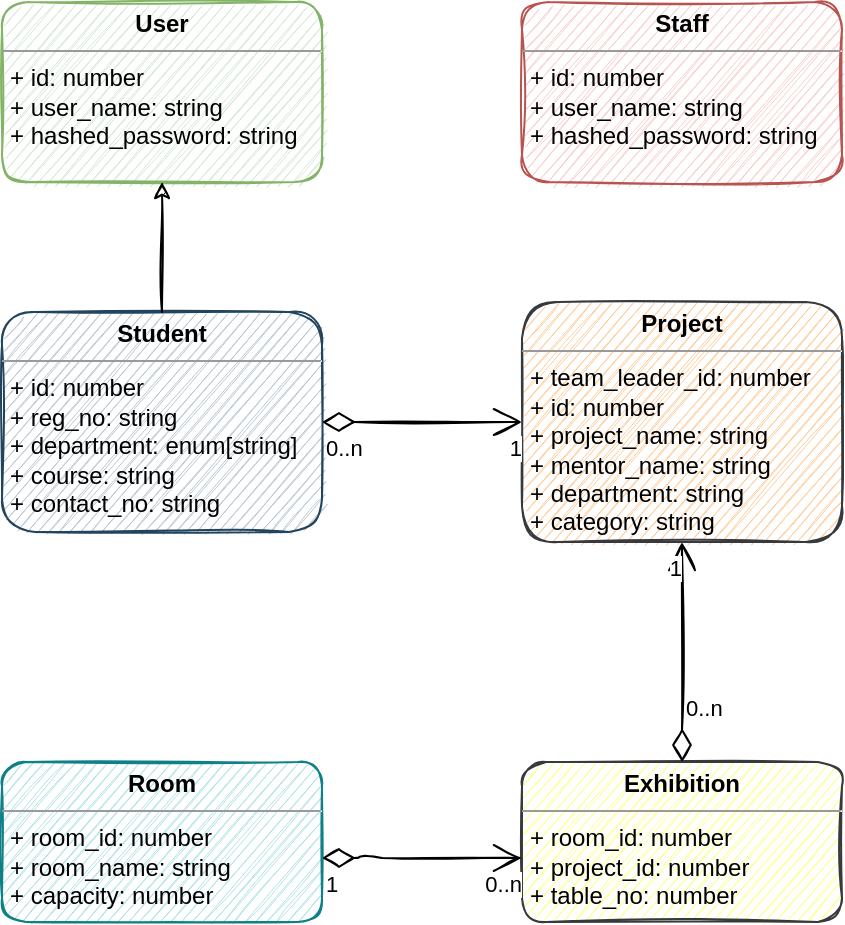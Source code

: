 <mxfile version="13.4.5" type="device"><diagram id="ICSTQyv0FHfDmfzOR588" name="Page-1"><mxGraphModel dx="677" dy="391" grid="1" gridSize="10" guides="1" tooltips="1" connect="1" arrows="1" fold="1" page="1" pageScale="1" pageWidth="827" pageHeight="1169" math="0" shadow="0"><root><mxCell id="0"/><mxCell id="1" parent="0"/><mxCell id="Ad_Q_UFNTiteqXvxA-wj-1" value="&lt;p style=&quot;margin: 0px ; margin-top: 4px ; text-align: center&quot;&gt;&lt;b&gt;User&lt;/b&gt;&lt;/p&gt;&lt;hr size=&quot;1&quot;&gt;&lt;p style=&quot;margin: 0px ; margin-left: 4px&quot;&gt;+ id: number&lt;/p&gt;&lt;p style=&quot;margin: 0px ; margin-left: 4px&quot;&gt;+ user_name: string&lt;/p&gt;&lt;p style=&quot;margin: 0px ; margin-left: 4px&quot;&gt;+ hashed_password: string&lt;/p&gt;&lt;p style=&quot;margin: 0px ; margin-left: 4px&quot;&gt;&lt;br&gt;&lt;/p&gt;" style="verticalAlign=top;align=left;overflow=fill;fontSize=12;fontFamily=Helvetica;html=1;rounded=1;glass=0;sketch=1;fillColor=#d5e8d4;strokeColor=#82b366;" parent="1" vertex="1"><mxGeometry x="140" y="310" width="160" height="90" as="geometry"/></mxCell><mxCell id="Ad_Q_UFNTiteqXvxA-wj-2" value="&lt;p style=&quot;margin: 0px ; margin-top: 4px ; text-align: center&quot;&gt;&lt;b&gt;Staff&lt;/b&gt;&lt;/p&gt;&lt;hr size=&quot;1&quot;&gt;&lt;p style=&quot;margin: 0px 0px 0px 4px&quot;&gt;+ id: number&lt;/p&gt;&lt;p style=&quot;margin: 0px 0px 0px 4px&quot;&gt;+ user_name: string&lt;/p&gt;&lt;p style=&quot;margin: 0px 0px 0px 4px&quot;&gt;+ hashed_password: string&lt;/p&gt;&lt;p style=&quot;margin: 0px ; margin-left: 4px&quot;&gt;&lt;br&gt;&lt;/p&gt;" style="verticalAlign=top;align=left;overflow=fill;fontSize=12;fontFamily=Helvetica;html=1;rounded=1;shadow=0;sketch=1;fillColor=#f8cecc;strokeColor=#b85450;" parent="1" vertex="1"><mxGeometry x="400" y="310" width="160" height="90" as="geometry"/></mxCell><mxCell id="ZQggpq9BLIOqxQMA0T0o-1" value="&lt;p style=&quot;margin: 0px ; margin-top: 4px ; text-align: center&quot;&gt;&lt;b&gt;Student&lt;/b&gt;&lt;/p&gt;&lt;hr size=&quot;1&quot;&gt;&lt;p style=&quot;margin: 0px ; margin-left: 4px&quot;&gt;+ id: number&lt;/p&gt;&lt;p style=&quot;margin: 0px ; margin-left: 4px&quot;&gt;+ reg_no: string&lt;/p&gt;&lt;p style=&quot;margin: 0px ; margin-left: 4px&quot;&gt;+ department: enum[string]&lt;/p&gt;&lt;p style=&quot;margin: 0px ; margin-left: 4px&quot;&gt;+ course: string&lt;/p&gt;&lt;p style=&quot;margin: 0px ; margin-left: 4px&quot;&gt;+ contact_no: string&lt;/p&gt;&lt;p style=&quot;margin: 0px ; margin-left: 4px&quot;&gt;&lt;br&gt;&lt;/p&gt;" style="verticalAlign=top;align=left;overflow=fill;fontSize=12;fontFamily=Helvetica;html=1;rounded=1;sketch=1;fillColor=#bac8d3;strokeColor=#23445d;" vertex="1" parent="1"><mxGeometry x="140" y="465" width="160" height="110" as="geometry"/></mxCell><mxCell id="ZQggpq9BLIOqxQMA0T0o-2" value="&lt;p style=&quot;margin: 0px ; margin-top: 4px ; text-align: center&quot;&gt;&lt;b&gt;Project&lt;/b&gt;&lt;/p&gt;&lt;hr size=&quot;1&quot;&gt;&lt;p style=&quot;margin: 0px ; margin-left: 4px&quot;&gt;+ team_leader_id: number&lt;/p&gt;&lt;p style=&quot;margin: 0px ; margin-left: 4px&quot;&gt;+ id: number&lt;/p&gt;&lt;p style=&quot;margin: 0px ; margin-left: 4px&quot;&gt;+ project_name: string&lt;/p&gt;&lt;p style=&quot;margin: 0px ; margin-left: 4px&quot;&gt;+ mentor_name: string&lt;/p&gt;&lt;p style=&quot;margin: 0px ; margin-left: 4px&quot;&gt;+ department: string&lt;/p&gt;&lt;p style=&quot;margin: 0px ; margin-left: 4px&quot;&gt;+ category: string&lt;/p&gt;&lt;p style=&quot;margin: 0px ; margin-left: 4px&quot;&gt;&lt;br&gt;&lt;/p&gt;" style="verticalAlign=top;align=left;overflow=fill;fontSize=12;fontFamily=Helvetica;html=1;rounded=1;sketch=1;fillColor=#ffcc99;strokeColor=#36393d;" vertex="1" parent="1"><mxGeometry x="400" y="460" width="160" height="120" as="geometry"/></mxCell><mxCell id="ZQggpq9BLIOqxQMA0T0o-3" value="&lt;p style=&quot;margin: 0px ; margin-top: 4px ; text-align: center&quot;&gt;&lt;b&gt;Room&lt;/b&gt;&lt;/p&gt;&lt;hr size=&quot;1&quot;&gt;&lt;p style=&quot;margin: 0px ; margin-left: 4px&quot;&gt;+ room_id: number&lt;/p&gt;&lt;p style=&quot;margin: 0px ; margin-left: 4px&quot;&gt;+ room_name: string&lt;/p&gt;&lt;p style=&quot;margin: 0px ; margin-left: 4px&quot;&gt;+ capacity: number&lt;/p&gt;&lt;p style=&quot;margin: 0px ; margin-left: 4px&quot;&gt;&lt;br&gt;&lt;/p&gt;" style="verticalAlign=top;align=left;overflow=fill;fontSize=12;fontFamily=Helvetica;html=1;rounded=1;sketch=1;fillColor=#b0e3e6;strokeColor=#0e8088;" vertex="1" parent="1"><mxGeometry x="140" y="690" width="160" height="80" as="geometry"/></mxCell><mxCell id="ZQggpq9BLIOqxQMA0T0o-4" value="&lt;p style=&quot;margin: 0px ; margin-top: 4px ; text-align: center&quot;&gt;&lt;b&gt;Exhibition&lt;/b&gt;&lt;/p&gt;&lt;hr size=&quot;1&quot;&gt;&lt;p style=&quot;margin: 0px ; margin-left: 4px&quot;&gt;+ room_id: number&lt;/p&gt;&lt;p style=&quot;margin: 0px ; margin-left: 4px&quot;&gt;+ project_id: number&lt;/p&gt;&lt;p style=&quot;margin: 0px ; margin-left: 4px&quot;&gt;+ table_no: number&lt;/p&gt;&lt;p style=&quot;margin: 0px ; margin-left: 4px&quot;&gt;&lt;br&gt;&lt;/p&gt;" style="verticalAlign=top;align=left;overflow=fill;fontSize=12;fontFamily=Helvetica;html=1;rounded=1;sketch=1;fillColor=#ffff88;strokeColor=#36393d;" vertex="1" parent="1"><mxGeometry x="400" y="690" width="160" height="80" as="geometry"/></mxCell><mxCell id="ZQggpq9BLIOqxQMA0T0o-5" value="" style="endArrow=classic;html=1;entryX=0.5;entryY=1;entryDx=0;entryDy=0;sketch=1;" edge="1" parent="1" source="ZQggpq9BLIOqxQMA0T0o-1" target="Ad_Q_UFNTiteqXvxA-wj-1"><mxGeometry width="50" height="50" relative="1" as="geometry"><mxPoint x="270" y="460" as="sourcePoint"/><mxPoint x="320" y="410" as="targetPoint"/></mxGeometry></mxCell><mxCell id="ZQggpq9BLIOqxQMA0T0o-6" value="" style="endArrow=open;html=1;endSize=12;startArrow=diamondThin;startSize=14;startFill=0;edgeStyle=orthogonalEdgeStyle;sketch=1;" edge="1" parent="1" source="ZQggpq9BLIOqxQMA0T0o-3" target="ZQggpq9BLIOqxQMA0T0o-4"><mxGeometry relative="1" as="geometry"><mxPoint x="220" y="730" as="sourcePoint"/><mxPoint x="380" y="730" as="targetPoint"/><Array as="points"><mxPoint x="320" y="738"/><mxPoint x="320" y="738"/></Array></mxGeometry></mxCell><mxCell id="ZQggpq9BLIOqxQMA0T0o-7" value="1" style="edgeLabel;resizable=0;html=1;align=left;verticalAlign=top;" connectable="0" vertex="1" parent="ZQggpq9BLIOqxQMA0T0o-6"><mxGeometry x="-1" relative="1" as="geometry"/></mxCell><mxCell id="ZQggpq9BLIOqxQMA0T0o-8" value="0..n" style="edgeLabel;resizable=0;html=1;align=right;verticalAlign=top;" connectable="0" vertex="1" parent="ZQggpq9BLIOqxQMA0T0o-6"><mxGeometry x="1" relative="1" as="geometry"/></mxCell><mxCell id="ZQggpq9BLIOqxQMA0T0o-9" value="" style="endArrow=open;html=1;endSize=12;startArrow=diamondThin;startSize=14;startFill=0;edgeStyle=orthogonalEdgeStyle;entryX=0.5;entryY=1;entryDx=0;entryDy=0;exitX=0.5;exitY=0;exitDx=0;exitDy=0;sketch=1;" edge="1" parent="1" source="ZQggpq9BLIOqxQMA0T0o-4" target="ZQggpq9BLIOqxQMA0T0o-2"><mxGeometry relative="1" as="geometry"><mxPoint x="220" y="630" as="sourcePoint"/><mxPoint x="380" y="630" as="targetPoint"/></mxGeometry></mxCell><mxCell id="ZQggpq9BLIOqxQMA0T0o-10" value="0..n" style="edgeLabel;resizable=0;html=1;align=left;verticalAlign=top;" connectable="0" vertex="1" parent="ZQggpq9BLIOqxQMA0T0o-9"><mxGeometry x="-1" relative="1" as="geometry"><mxPoint y="-40" as="offset"/></mxGeometry></mxCell><mxCell id="ZQggpq9BLIOqxQMA0T0o-11" value="1" style="edgeLabel;resizable=0;html=1;align=right;verticalAlign=top;" connectable="0" vertex="1" parent="ZQggpq9BLIOqxQMA0T0o-9"><mxGeometry x="1" relative="1" as="geometry"/></mxCell><mxCell id="ZQggpq9BLIOqxQMA0T0o-12" value="" style="endArrow=open;html=1;endSize=12;startArrow=diamondThin;startSize=14;startFill=0;edgeStyle=orthogonalEdgeStyle;entryX=0;entryY=0.5;entryDx=0;entryDy=0;exitX=1;exitY=0.5;exitDx=0;exitDy=0;sketch=1;" edge="1" parent="1" source="ZQggpq9BLIOqxQMA0T0o-1" target="ZQggpq9BLIOqxQMA0T0o-2"><mxGeometry relative="1" as="geometry"><mxPoint x="220" y="530" as="sourcePoint"/><mxPoint x="380" y="530" as="targetPoint"/></mxGeometry></mxCell><mxCell id="ZQggpq9BLIOqxQMA0T0o-13" value="0..n" style="edgeLabel;resizable=0;html=1;align=left;verticalAlign=top;" connectable="0" vertex="1" parent="ZQggpq9BLIOqxQMA0T0o-12"><mxGeometry x="-1" relative="1" as="geometry"/></mxCell><mxCell id="ZQggpq9BLIOqxQMA0T0o-14" value="1" style="edgeLabel;resizable=0;html=1;align=right;verticalAlign=top;" connectable="0" vertex="1" parent="ZQggpq9BLIOqxQMA0T0o-12"><mxGeometry x="1" relative="1" as="geometry"/></mxCell></root></mxGraphModel></diagram></mxfile>